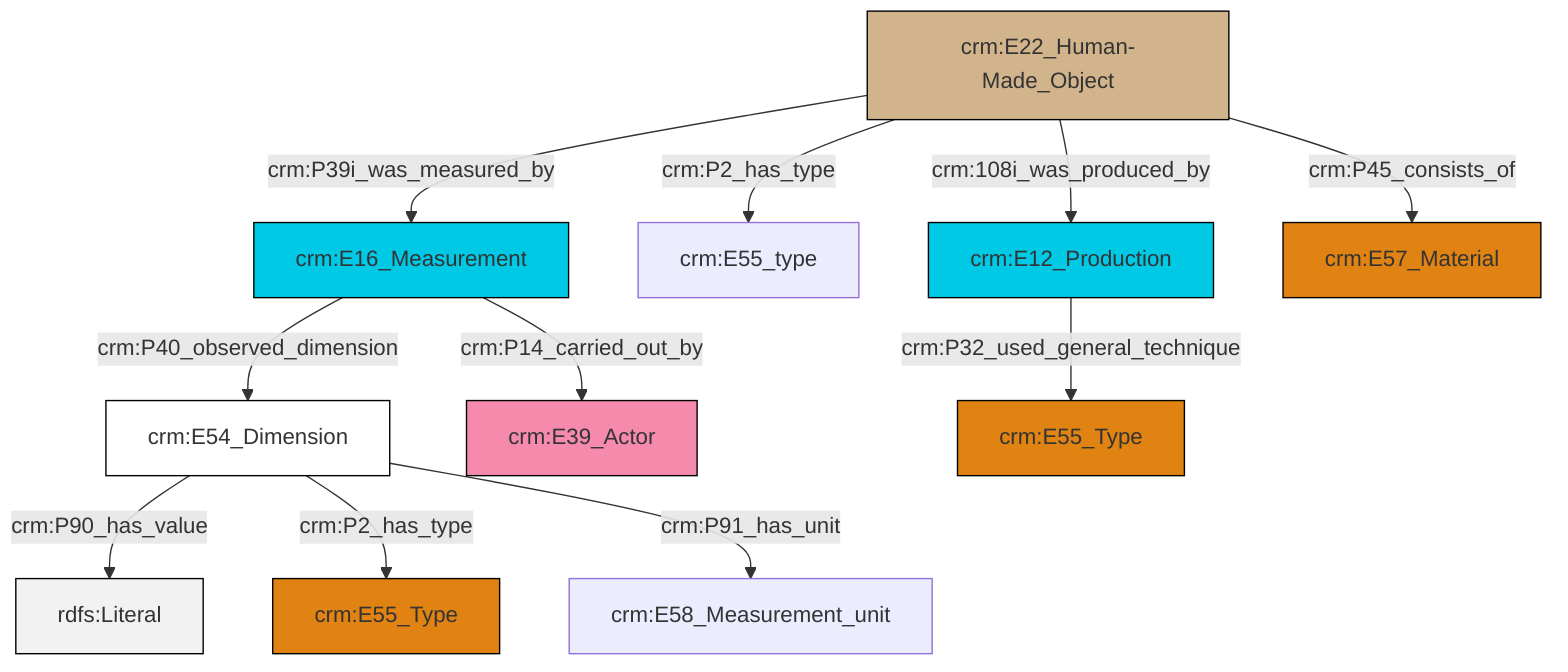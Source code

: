 graph TD
classDef Literal fill:#f2f2f2,stroke:#000000;
classDef CRM_Entity fill:#FFFFFF,stroke:#000000;
classDef Temporal_Entity fill:#00C9E6, stroke:#000000;
classDef Type fill:#E18312, stroke:#000000;
classDef Time-Span fill:#2C9C91, stroke:#000000;
classDef Appellation fill:#FFEB7F, stroke:#000000;
classDef Place fill:#008836, stroke:#000000;
classDef Persistent_Item fill:#B266B2, stroke:#000000;
classDef Conceptual_Object fill:#FFD700, stroke:#000000;
classDef Physical_Thing fill:#D2B48C, stroke:#000000;
classDef Actor fill:#f58aad, stroke:#000000;
classDef PC_Classes fill:#4ce600, stroke:#000000;
classDef Multi fill:#cccccc,stroke:#000000;

0["crm:E22_Human-Made_Object"]:::Physical_Thing -->|crm:108i_was_produced_by| 1["crm:E12_Production"]:::Temporal_Entity
2["crm:E54_Dimension"]:::CRM_Entity -->|crm:P90_has_value| 4[rdfs:Literal]:::Literal
0["crm:E22_Human-Made_Object"]:::Physical_Thing -->|crm:P2_has_type| 6["crm:E55_type"]:::Default
0["crm:E22_Human-Made_Object"]:::Physical_Thing -->|crm:P39i_was_measured_by| 9["crm:E16_Measurement"]:::Temporal_Entity
2["crm:E54_Dimension"]:::CRM_Entity -->|crm:P2_has_type| 7["crm:E55_Type"]:::Type
9["crm:E16_Measurement"]:::Temporal_Entity -->|crm:P14_carried_out_by| 11["crm:E39_Actor"]:::Actor
1["crm:E12_Production"]:::Temporal_Entity -->|crm:P32_used_general_technique| 18["crm:E55_Type"]:::Type
0["crm:E22_Human-Made_Object"]:::Physical_Thing -->|crm:P45_consists_of| 13["crm:E57_Material"]:::Type
2["crm:E54_Dimension"]:::CRM_Entity -->|crm:P91_has_unit| 16["crm:E58_Measurement_unit"]:::Default
9["crm:E16_Measurement"]:::Temporal_Entity -->|crm:P40_observed_dimension| 2["crm:E54_Dimension"]:::CRM_Entity